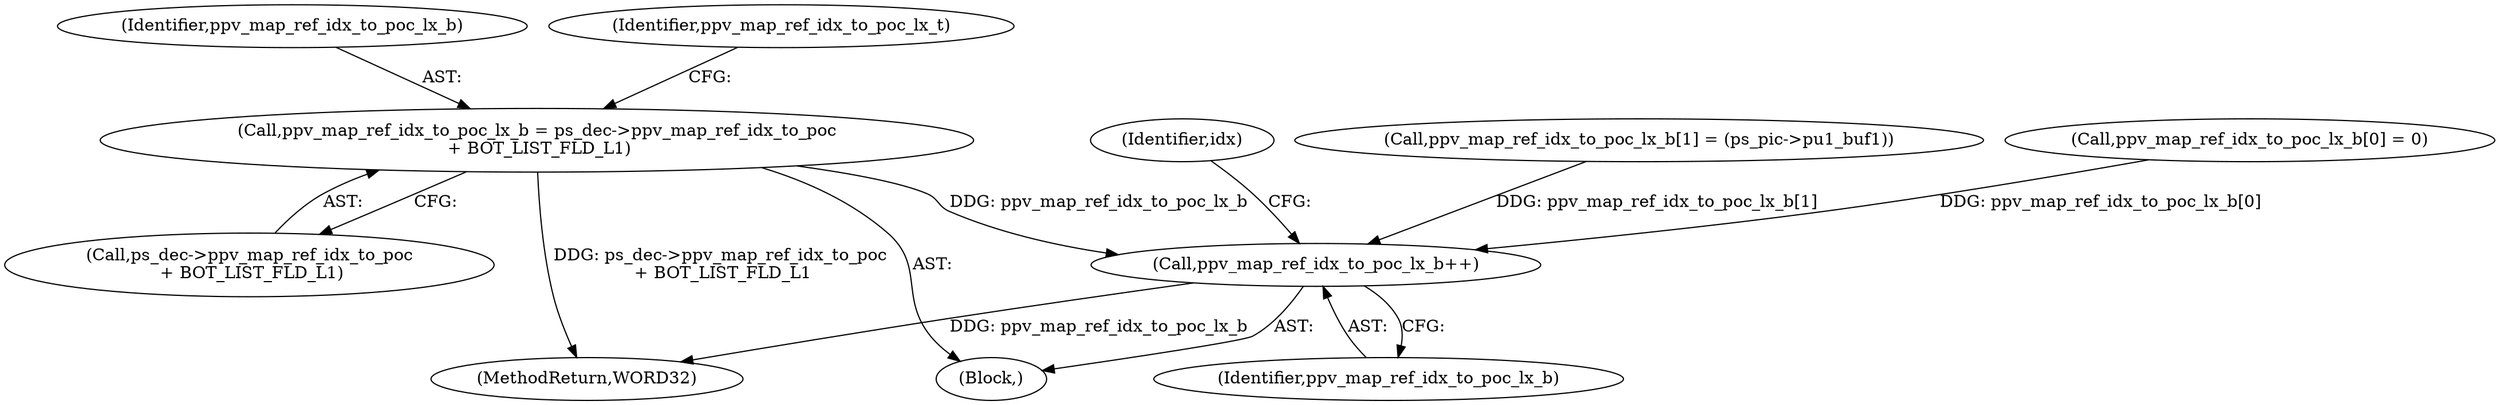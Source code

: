 digraph "0_Android_943323f1d9d3dd5c2634deb26cbe72343ca6b3db_0@integer" {
"1000681" [label="(Call,ppv_map_ref_idx_to_poc_lx_b = ps_dec->ppv_map_ref_idx_to_poc\n + BOT_LIST_FLD_L1)"];
"1000700" [label="(Call,ppv_map_ref_idx_to_poc_lx_b++)"];
"1001224" [label="(MethodReturn,WORD32)"];
"1000682" [label="(Identifier,ppv_map_ref_idx_to_poc_lx_b)"];
"1000681" [label="(Call,ppv_map_ref_idx_to_poc_lx_b = ps_dec->ppv_map_ref_idx_to_poc\n + BOT_LIST_FLD_L1)"];
"1000643" [label="(Call,ppv_map_ref_idx_to_poc_lx_b[1] = (ps_pic->pu1_buf1))"];
"1000695" [label="(Call,ppv_map_ref_idx_to_poc_lx_b[0] = 0)"];
"1000580" [label="(Block,)"];
"1000700" [label="(Call,ppv_map_ref_idx_to_poc_lx_b++)"];
"1000701" [label="(Identifier,ppv_map_ref_idx_to_poc_lx_b)"];
"1000683" [label="(Call,ps_dec->ppv_map_ref_idx_to_poc\n + BOT_LIST_FLD_L1)"];
"1000704" [label="(Identifier,idx)"];
"1000690" [label="(Identifier,ppv_map_ref_idx_to_poc_lx_t)"];
"1000681" -> "1000580"  [label="AST: "];
"1000681" -> "1000683"  [label="CFG: "];
"1000682" -> "1000681"  [label="AST: "];
"1000683" -> "1000681"  [label="AST: "];
"1000690" -> "1000681"  [label="CFG: "];
"1000681" -> "1001224"  [label="DDG: ps_dec->ppv_map_ref_idx_to_poc\n + BOT_LIST_FLD_L1"];
"1000681" -> "1000700"  [label="DDG: ppv_map_ref_idx_to_poc_lx_b"];
"1000700" -> "1000580"  [label="AST: "];
"1000700" -> "1000701"  [label="CFG: "];
"1000701" -> "1000700"  [label="AST: "];
"1000704" -> "1000700"  [label="CFG: "];
"1000700" -> "1001224"  [label="DDG: ppv_map_ref_idx_to_poc_lx_b"];
"1000695" -> "1000700"  [label="DDG: ppv_map_ref_idx_to_poc_lx_b[0]"];
"1000643" -> "1000700"  [label="DDG: ppv_map_ref_idx_to_poc_lx_b[1]"];
}
